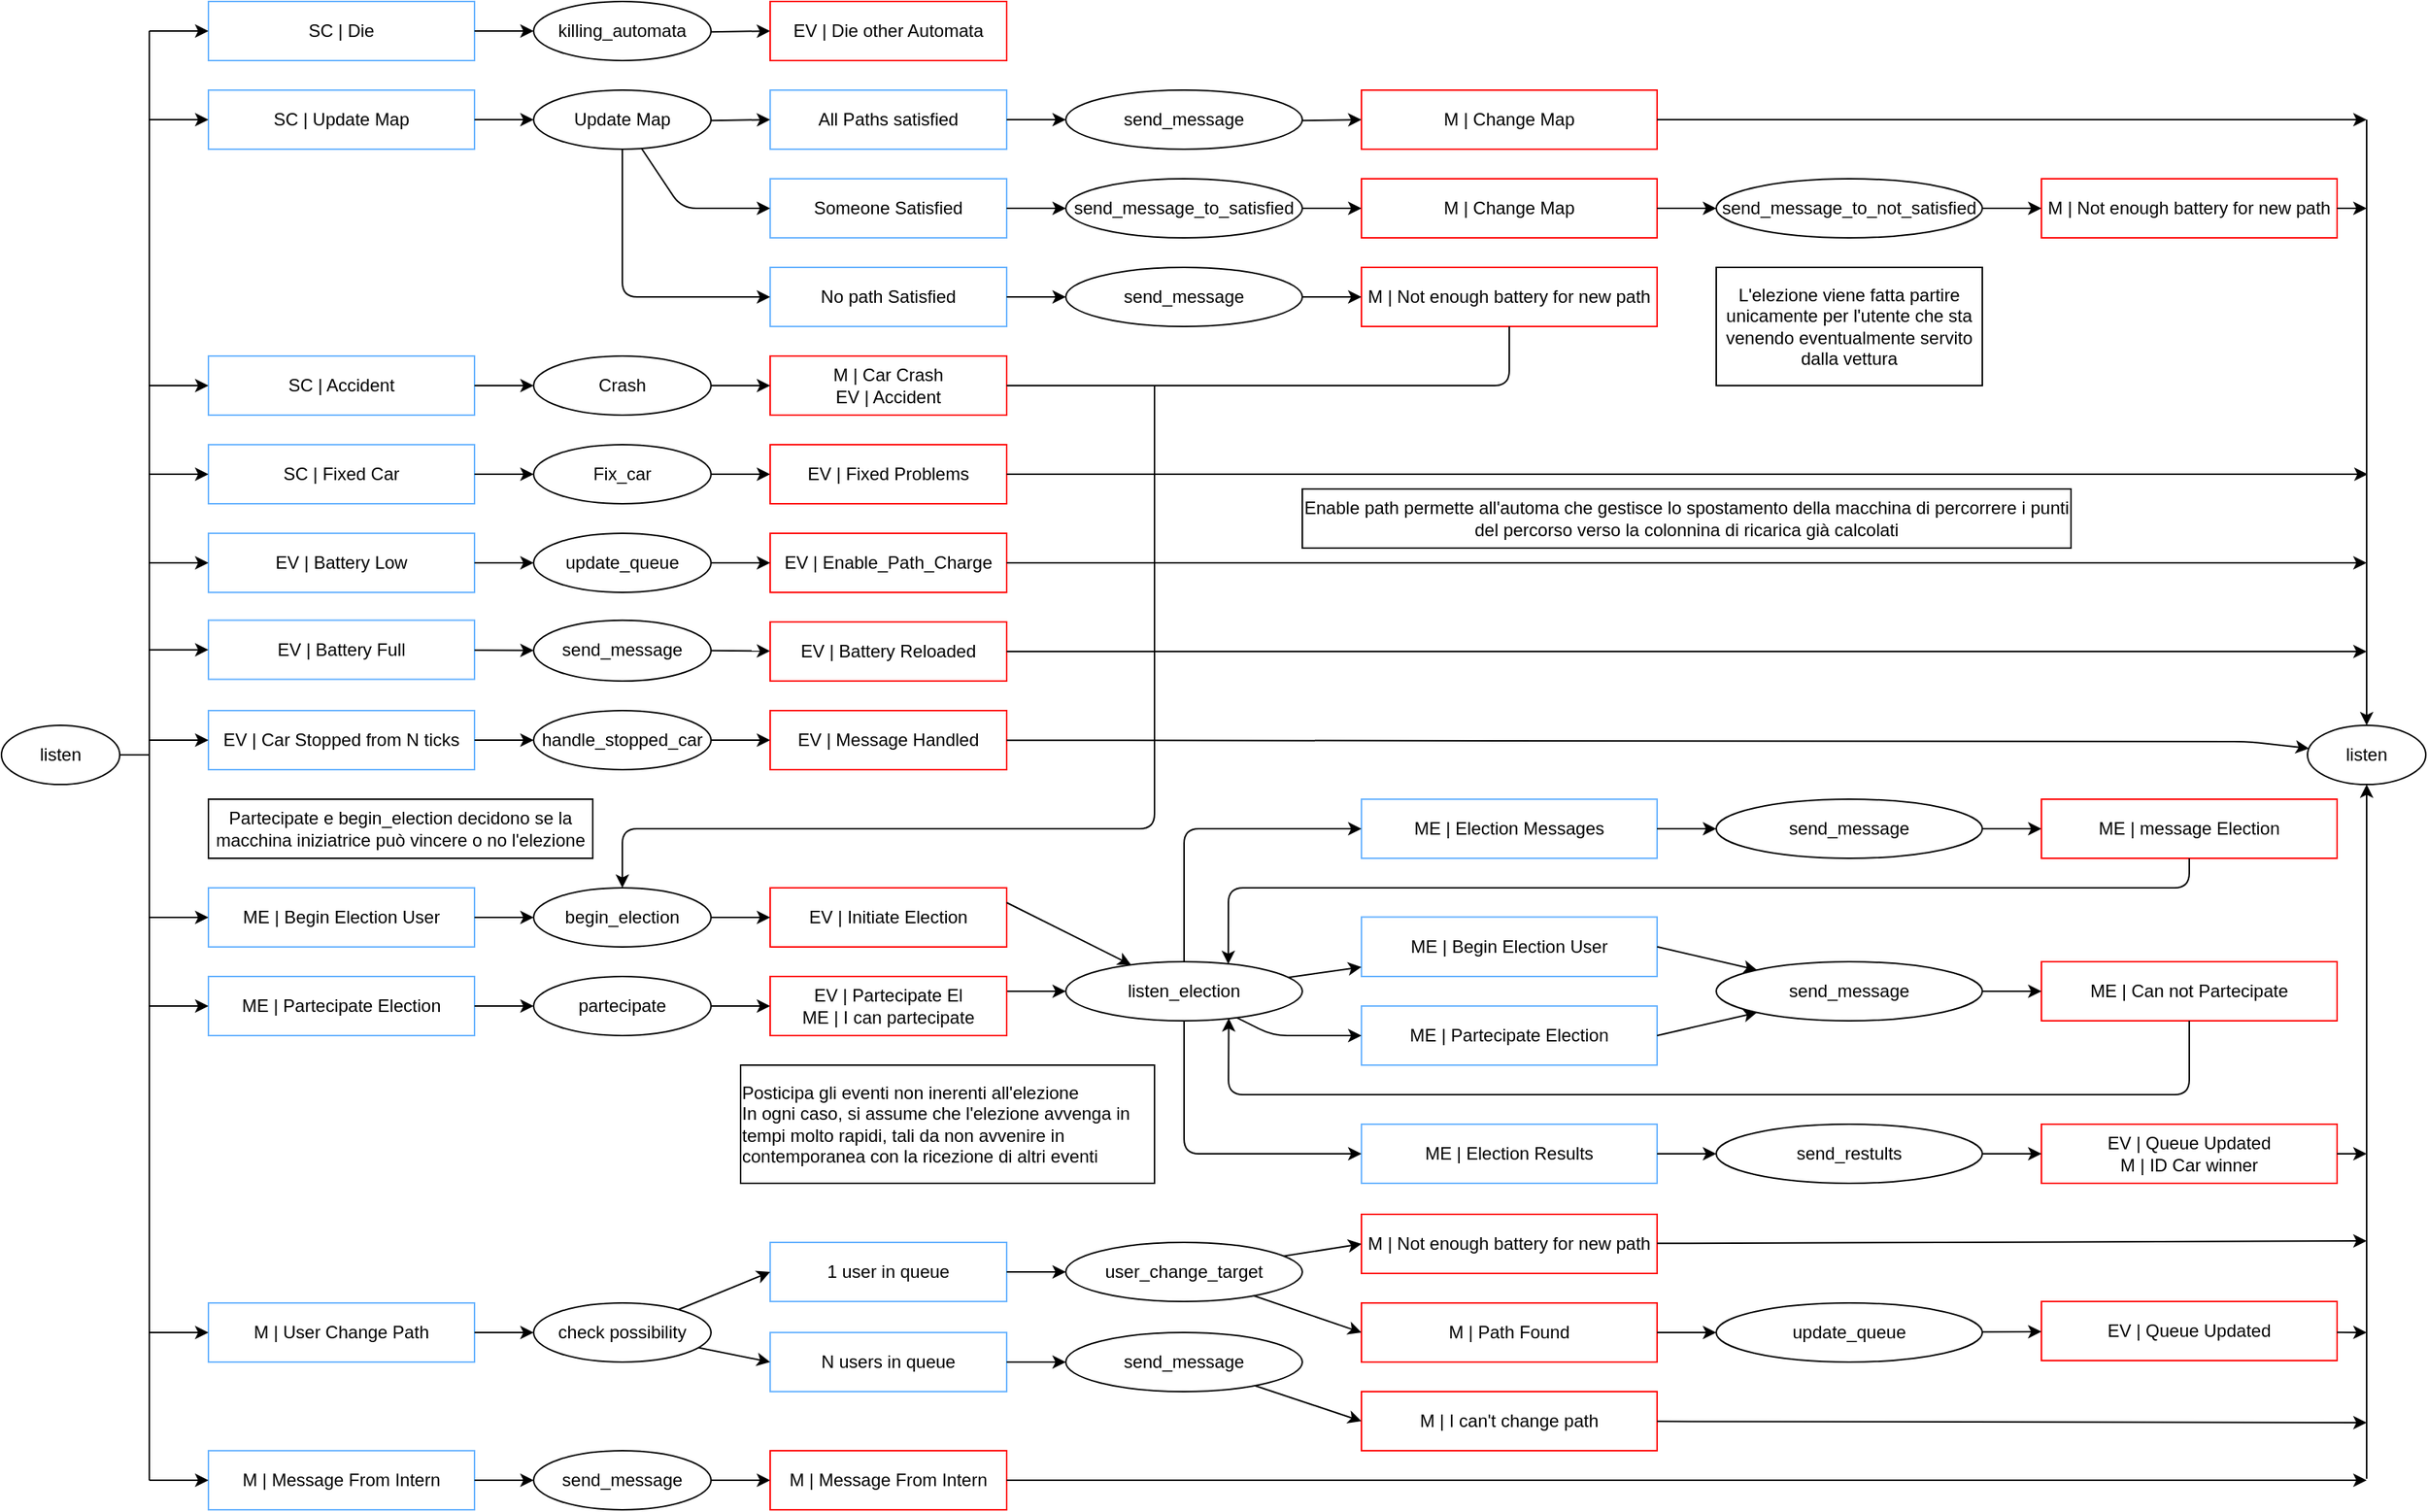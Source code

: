 <mxfile version="12.9.3" type="device"><diagram id="f3ACA4opcLumSq6TaHTf" name="Page-1"><mxGraphModel dx="2370" dy="201" grid="1" gridSize="10" guides="1" tooltips="1" connect="1" arrows="1" fold="1" page="1" pageScale="1" pageWidth="827" pageHeight="1169" math="0" shadow="0"><root><mxCell id="0"/><mxCell id="1" parent="0"/><mxCell id="0bOw-w-7Zxiew7YeYlX0-1" value="SC | Die" style="rounded=0;whiteSpace=wrap;html=1;strokeColor=#66B2FF;fillColor=none;" parent="1" vertex="1"><mxGeometry x="140" y="1200" width="180" height="40" as="geometry"/></mxCell><mxCell id="0bOw-w-7Zxiew7YeYlX0-2" value="M | User Change Path" style="rounded=0;whiteSpace=wrap;html=1;strokeColor=#66B2FF;fillColor=none;" parent="1" vertex="1"><mxGeometry x="140" y="2081" width="180" height="40" as="geometry"/></mxCell><mxCell id="0bOw-w-7Zxiew7YeYlX0-3" value="SC | Accident" style="rounded=0;whiteSpace=wrap;html=1;strokeColor=#66B2FF;fillColor=none;" parent="1" vertex="1"><mxGeometry x="140" y="1440" width="180" height="40" as="geometry"/></mxCell><mxCell id="0bOw-w-7Zxiew7YeYlX0-4" value="EV | Battery Low" style="rounded=0;whiteSpace=wrap;html=1;strokeColor=#66B2FF;fillColor=none;" parent="1" vertex="1"><mxGeometry x="140" y="1560" width="180" height="40" as="geometry"/></mxCell><mxCell id="0bOw-w-7Zxiew7YeYlX0-5" value="EV | Battery Full" style="rounded=0;whiteSpace=wrap;html=1;strokeColor=#66B2FF;fillColor=none;" parent="1" vertex="1"><mxGeometry x="140" y="1618.82" width="180" height="40" as="geometry"/></mxCell><mxCell id="0bOw-w-7Zxiew7YeYlX0-6" value="SC | Update Map" style="rounded=0;whiteSpace=wrap;html=1;strokeColor=#66B2FF;fillColor=none;" parent="1" vertex="1"><mxGeometry x="140" y="1260" width="180" height="40" as="geometry"/></mxCell><mxCell id="0bOw-w-7Zxiew7YeYlX0-7" value="ME | Begin Election User" style="rounded=0;whiteSpace=wrap;html=1;strokeColor=#66B2FF;fillColor=none;" parent="1" vertex="1"><mxGeometry x="140" y="1800" width="180" height="40" as="geometry"/></mxCell><mxCell id="0bOw-w-7Zxiew7YeYlX0-8" value="ME | Partecipate Election" style="rounded=0;whiteSpace=wrap;html=1;strokeColor=#66B2FF;fillColor=none;" parent="1" vertex="1"><mxGeometry x="140" y="1860" width="180" height="40" as="geometry"/></mxCell><mxCell id="0bOw-w-7Zxiew7YeYlX0-9" value="EV | Car Stopped from N ticks" style="rounded=0;whiteSpace=wrap;html=1;strokeColor=#66B2FF;fillColor=none;align=center;" parent="1" vertex="1"><mxGeometry x="140" y="1680" width="180" height="40" as="geometry"/></mxCell><mxCell id="0bOw-w-7Zxiew7YeYlX0-10" value="SC | Fixed Car" style="rounded=0;whiteSpace=wrap;html=1;strokeColor=#66B2FF;fillColor=none;" parent="1" vertex="1"><mxGeometry x="140" y="1500" width="180" height="40" as="geometry"/></mxCell><mxCell id="0bOw-w-7Zxiew7YeYlX0-11" value="M | Message From Intern" style="rounded=0;whiteSpace=wrap;html=1;strokeColor=#66B2FF;fillColor=none;" parent="1" vertex="1"><mxGeometry x="140" y="2181" width="180" height="40" as="geometry"/></mxCell><mxCell id="0bOw-w-7Zxiew7YeYlX0-12" value="killing_automata" style="ellipse;whiteSpace=wrap;html=1;" parent="1" vertex="1"><mxGeometry x="360" y="1200" width="120" height="40" as="geometry"/></mxCell><mxCell id="0bOw-w-7Zxiew7YeYlX0-13" value="" style="endArrow=classic;html=1;" parent="1" source="0bOw-w-7Zxiew7YeYlX0-12" target="0bOw-w-7Zxiew7YeYlX0-14" edge="1"><mxGeometry width="50" height="50" relative="1" as="geometry"><mxPoint x="520" y="1075" as="sourcePoint"/><mxPoint x="557" y="1045" as="targetPoint"/></mxGeometry></mxCell><mxCell id="0bOw-w-7Zxiew7YeYlX0-14" value="EV | Die other Automata" style="rounded=0;whiteSpace=wrap;html=1;strokeColor=#FF0000;fillColor=none;" parent="1" vertex="1"><mxGeometry x="520" y="1200" width="160" height="40" as="geometry"/></mxCell><mxCell id="0bOw-w-7Zxiew7YeYlX0-15" value="listen" style="ellipse;whiteSpace=wrap;html=1;" parent="1" vertex="1"><mxGeometry y="1690" width="80" height="40" as="geometry"/></mxCell><mxCell id="0bOw-w-7Zxiew7YeYlX0-16" value="" style="endArrow=none;html=1;" parent="1" edge="1"><mxGeometry width="50" height="50" relative="1" as="geometry"><mxPoint x="100" y="2201" as="sourcePoint"/><mxPoint x="100" y="1220" as="targetPoint"/></mxGeometry></mxCell><mxCell id="0bOw-w-7Zxiew7YeYlX0-17" value="" style="endArrow=none;html=1;" parent="1" source="0bOw-w-7Zxiew7YeYlX0-15" edge="1"><mxGeometry width="50" height="50" relative="1" as="geometry"><mxPoint x="90" y="1616" as="sourcePoint"/><mxPoint x="100" y="1710" as="targetPoint"/></mxGeometry></mxCell><mxCell id="0bOw-w-7Zxiew7YeYlX0-18" value="" style="endArrow=classic;html=1;entryX=0;entryY=0.5;entryDx=0;entryDy=0;" parent="1" target="0bOw-w-7Zxiew7YeYlX0-1" edge="1"><mxGeometry width="50" height="50" relative="1" as="geometry"><mxPoint x="100" y="1220" as="sourcePoint"/><mxPoint x="120" y="1170" as="targetPoint"/></mxGeometry></mxCell><mxCell id="0bOw-w-7Zxiew7YeYlX0-19" value="" style="endArrow=classic;html=1;entryX=0;entryY=0.5;entryDx=0;entryDy=0;" parent="1" target="0bOw-w-7Zxiew7YeYlX0-6" edge="1"><mxGeometry width="50" height="50" relative="1" as="geometry"><mxPoint x="100" y="1280" as="sourcePoint"/><mxPoint x="30" y="1290" as="targetPoint"/></mxGeometry></mxCell><mxCell id="0bOw-w-7Zxiew7YeYlX0-20" value="" style="endArrow=classic;html=1;entryX=0;entryY=0.5;entryDx=0;entryDy=0;" parent="1" target="0bOw-w-7Zxiew7YeYlX0-3" edge="1"><mxGeometry width="50" height="50" relative="1" as="geometry"><mxPoint x="100" y="1460" as="sourcePoint"/><mxPoint x="80" y="1490" as="targetPoint"/></mxGeometry></mxCell><mxCell id="0bOw-w-7Zxiew7YeYlX0-21" value="" style="endArrow=classic;html=1;entryX=0;entryY=0.5;entryDx=0;entryDy=0;" parent="1" target="0bOw-w-7Zxiew7YeYlX0-10" edge="1"><mxGeometry width="50" height="50" relative="1" as="geometry"><mxPoint x="100" y="1520" as="sourcePoint"/><mxPoint x="90" y="1510" as="targetPoint"/></mxGeometry></mxCell><mxCell id="0bOw-w-7Zxiew7YeYlX0-22" value="" style="endArrow=classic;html=1;entryX=0;entryY=0.5;entryDx=0;entryDy=0;" parent="1" target="0bOw-w-7Zxiew7YeYlX0-4" edge="1"><mxGeometry width="50" height="50" relative="1" as="geometry"><mxPoint x="100" y="1580" as="sourcePoint"/><mxPoint x="90" y="1550" as="targetPoint"/></mxGeometry></mxCell><mxCell id="0bOw-w-7Zxiew7YeYlX0-23" value="" style="endArrow=classic;html=1;entryX=0;entryY=0.5;entryDx=0;entryDy=0;" parent="1" target="0bOw-w-7Zxiew7YeYlX0-5" edge="1"><mxGeometry width="50" height="50" relative="1" as="geometry"><mxPoint x="100" y="1638.82" as="sourcePoint"/><mxPoint x="80" y="1698.82" as="targetPoint"/></mxGeometry></mxCell><mxCell id="0bOw-w-7Zxiew7YeYlX0-24" value="" style="endArrow=classic;html=1;entryX=0;entryY=0.5;entryDx=0;entryDy=0;" parent="1" target="0bOw-w-7Zxiew7YeYlX0-9" edge="1"><mxGeometry width="50" height="50" relative="1" as="geometry"><mxPoint x="100" y="1700" as="sourcePoint"/><mxPoint x="140" y="1688.82" as="targetPoint"/></mxGeometry></mxCell><mxCell id="0bOw-w-7Zxiew7YeYlX0-28" value="" style="endArrow=classic;html=1;entryX=0;entryY=0.5;entryDx=0;entryDy=0;" parent="1" target="0bOw-w-7Zxiew7YeYlX0-11" edge="1"><mxGeometry width="50" height="50" relative="1" as="geometry"><mxPoint x="100" y="2201" as="sourcePoint"/><mxPoint x="80" y="2201" as="targetPoint"/></mxGeometry></mxCell><mxCell id="0bOw-w-7Zxiew7YeYlX0-29" value="" style="endArrow=classic;html=1;entryX=0;entryY=0.5;entryDx=0;entryDy=0;" parent="1" source="0bOw-w-7Zxiew7YeYlX0-1" target="0bOw-w-7Zxiew7YeYlX0-12" edge="1"><mxGeometry width="50" height="50" relative="1" as="geometry"><mxPoint x="370" y="1180" as="sourcePoint"/><mxPoint x="420" y="1130" as="targetPoint"/></mxGeometry></mxCell><mxCell id="0bOw-w-7Zxiew7YeYlX0-31" value="" style="endArrow=classic;html=1;" parent="1" source="0bOw-w-7Zxiew7YeYlX0-6" target="0bOw-w-7Zxiew7YeYlX0-32" edge="1"><mxGeometry width="50" height="50" relative="1" as="geometry"><mxPoint x="987.529" y="1430" as="sourcePoint"/><mxPoint x="1399.5" y="1334.38" as="targetPoint"/></mxGeometry></mxCell><mxCell id="0bOw-w-7Zxiew7YeYlX0-32" value="Update Map" style="ellipse;whiteSpace=wrap;html=1;" parent="1" vertex="1"><mxGeometry x="360" y="1260" width="120" height="40" as="geometry"/></mxCell><mxCell id="0bOw-w-7Zxiew7YeYlX0-35" value="M | Change Map" style="rounded=0;whiteSpace=wrap;html=1;fillColor=none;strokeColor=#FF0000;" parent="1" vertex="1"><mxGeometry x="920" y="1260" width="200" height="40" as="geometry"/></mxCell><mxCell id="0bOw-w-7Zxiew7YeYlX0-36" value="M | Not enough battery for new path" style="rounded=0;whiteSpace=wrap;html=1;fillColor=none;strokeColor=#FF0000;" parent="1" vertex="1"><mxGeometry x="920" y="1380" width="200" height="40" as="geometry"/></mxCell><mxCell id="0bOw-w-7Zxiew7YeYlX0-37" value="All Paths satisfied" style="rounded=0;whiteSpace=wrap;html=1;strokeColor=#66B2FF;fillColor=none;" parent="1" vertex="1"><mxGeometry x="520" y="1260" width="160" height="40" as="geometry"/></mxCell><mxCell id="0bOw-w-7Zxiew7YeYlX0-38" value="send_message" style="ellipse;whiteSpace=wrap;html=1;" parent="1" vertex="1"><mxGeometry x="720" y="1260" width="160" height="40" as="geometry"/></mxCell><mxCell id="0bOw-w-7Zxiew7YeYlX0-40" value="" style="endArrow=classic;html=1;" parent="1" source="0bOw-w-7Zxiew7YeYlX0-32" target="0bOw-w-7Zxiew7YeYlX0-37" edge="1"><mxGeometry width="50" height="50" relative="1" as="geometry"><mxPoint x="990" y="1630" as="sourcePoint"/><mxPoint x="1040" y="1580" as="targetPoint"/></mxGeometry></mxCell><mxCell id="0bOw-w-7Zxiew7YeYlX0-41" value="" style="endArrow=classic;html=1;" parent="1" source="0bOw-w-7Zxiew7YeYlX0-37" target="0bOw-w-7Zxiew7YeYlX0-38" edge="1"><mxGeometry width="50" height="50" relative="1" as="geometry"><mxPoint x="890" y="1680" as="sourcePoint"/><mxPoint x="720" y="1280" as="targetPoint"/></mxGeometry></mxCell><mxCell id="0bOw-w-7Zxiew7YeYlX0-42" value="" style="endArrow=classic;html=1;" parent="1" source="0bOw-w-7Zxiew7YeYlX0-38" target="0bOw-w-7Zxiew7YeYlX0-35" edge="1"><mxGeometry width="50" height="50" relative="1" as="geometry"><mxPoint x="880" y="1710" as="sourcePoint"/><mxPoint x="930" y="1660" as="targetPoint"/></mxGeometry></mxCell><mxCell id="0bOw-w-7Zxiew7YeYlX0-43" value="" style="endArrow=classic;html=1;" parent="1" source="0bOw-w-7Zxiew7YeYlX0-35" edge="1"><mxGeometry width="50" height="50" relative="1" as="geometry"><mxPoint x="790" y="1850" as="sourcePoint"/><mxPoint x="1600" y="1280" as="targetPoint"/></mxGeometry></mxCell><mxCell id="0bOw-w-7Zxiew7YeYlX0-44" value="Someone Satisfied" style="rounded=0;whiteSpace=wrap;html=1;strokeColor=#66B2FF;fillColor=none;" parent="1" vertex="1"><mxGeometry x="520" y="1320" width="160" height="40" as="geometry"/></mxCell><mxCell id="0bOw-w-7Zxiew7YeYlX0-45" value="No path Satisfied" style="rounded=0;whiteSpace=wrap;html=1;strokeColor=#66B2FF;fillColor=none;" parent="1" vertex="1"><mxGeometry x="520" y="1380" width="160" height="40" as="geometry"/></mxCell><mxCell id="0bOw-w-7Zxiew7YeYlX0-46" value="" style="endArrow=classic;html=1;" parent="1" source="0bOw-w-7Zxiew7YeYlX0-32" target="0bOw-w-7Zxiew7YeYlX0-45" edge="1"><mxGeometry width="50" height="50" relative="1" as="geometry"><mxPoint x="1120" y="1670" as="sourcePoint"/><mxPoint x="1170" y="1620" as="targetPoint"/><Array as="points"><mxPoint x="420" y="1400"/></Array></mxGeometry></mxCell><mxCell id="0bOw-w-7Zxiew7YeYlX0-47" value="send_message" style="ellipse;whiteSpace=wrap;html=1;" parent="1" vertex="1"><mxGeometry x="720" y="1380" width="160" height="40" as="geometry"/></mxCell><mxCell id="0bOw-w-7Zxiew7YeYlX0-48" value="" style="endArrow=classic;html=1;" parent="1" source="0bOw-w-7Zxiew7YeYlX0-45" target="0bOw-w-7Zxiew7YeYlX0-47" edge="1"><mxGeometry width="50" height="50" relative="1" as="geometry"><mxPoint x="1030" y="1740" as="sourcePoint"/><mxPoint x="720" y="1400" as="targetPoint"/></mxGeometry></mxCell><mxCell id="0bOw-w-7Zxiew7YeYlX0-49" value="" style="endArrow=classic;html=1;" parent="1" source="0bOw-w-7Zxiew7YeYlX0-47" target="0bOw-w-7Zxiew7YeYlX0-36" edge="1"><mxGeometry width="50" height="50" relative="1" as="geometry"><mxPoint x="980" y="1760" as="sourcePoint"/><mxPoint x="1030" y="1710" as="targetPoint"/></mxGeometry></mxCell><mxCell id="0bOw-w-7Zxiew7YeYlX0-53" value="" style="endArrow=classic;html=1;" parent="1" source="0bOw-w-7Zxiew7YeYlX0-32" target="0bOw-w-7Zxiew7YeYlX0-44" edge="1"><mxGeometry width="50" height="50" relative="1" as="geometry"><mxPoint x="920" y="1700" as="sourcePoint"/><mxPoint x="970" y="1650" as="targetPoint"/><Array as="points"><mxPoint x="460" y="1340"/></Array></mxGeometry></mxCell><mxCell id="0bOw-w-7Zxiew7YeYlX0-54" value="" style="endArrow=classic;html=1;" parent="1" source="0bOw-w-7Zxiew7YeYlX0-44" target="0bOw-w-7Zxiew7YeYlX0-55" edge="1"><mxGeometry width="50" height="50" relative="1" as="geometry"><mxPoint x="890" y="1780" as="sourcePoint"/><mxPoint x="720" y="1340" as="targetPoint"/></mxGeometry></mxCell><mxCell id="0bOw-w-7Zxiew7YeYlX0-55" value="send_message_to_satisfied" style="ellipse;whiteSpace=wrap;html=1;" parent="1" vertex="1"><mxGeometry x="720" y="1320" width="160" height="40" as="geometry"/></mxCell><mxCell id="0bOw-w-7Zxiew7YeYlX0-56" value="M | Change Map" style="rounded=0;whiteSpace=wrap;html=1;fillColor=none;strokeColor=#FF0000;" parent="1" vertex="1"><mxGeometry x="920" y="1320" width="200" height="40" as="geometry"/></mxCell><mxCell id="0bOw-w-7Zxiew7YeYlX0-57" value="" style="endArrow=classic;html=1;" parent="1" source="0bOw-w-7Zxiew7YeYlX0-55" target="0bOw-w-7Zxiew7YeYlX0-56" edge="1"><mxGeometry width="50" height="50" relative="1" as="geometry"><mxPoint x="930" y="1800" as="sourcePoint"/><mxPoint x="812.143" y="1760" as="targetPoint"/></mxGeometry></mxCell><mxCell id="0bOw-w-7Zxiew7YeYlX0-58" value="M | Not enough battery for new path" style="rounded=0;whiteSpace=wrap;html=1;fillColor=none;strokeColor=#FF0000;" parent="1" vertex="1"><mxGeometry x="1380" y="1320" width="200" height="40" as="geometry"/></mxCell><mxCell id="0bOw-w-7Zxiew7YeYlX0-59" value="" style="endArrow=classic;html=1;" parent="1" source="0bOw-w-7Zxiew7YeYlX0-58" edge="1"><mxGeometry width="50" height="50" relative="1" as="geometry"><mxPoint x="970" y="1930" as="sourcePoint"/><mxPoint x="1600" y="1340" as="targetPoint"/></mxGeometry></mxCell><mxCell id="0bOw-w-7Zxiew7YeYlX0-60" value="send_message_to_not_satisfied" style="ellipse;whiteSpace=wrap;html=1;" parent="1" vertex="1"><mxGeometry x="1160" y="1320" width="180" height="40" as="geometry"/></mxCell><mxCell id="0bOw-w-7Zxiew7YeYlX0-61" value="" style="endArrow=classic;html=1;" parent="1" source="0bOw-w-7Zxiew7YeYlX0-56" target="0bOw-w-7Zxiew7YeYlX0-60" edge="1"><mxGeometry width="50" height="50" relative="1" as="geometry"><mxPoint x="920" y="1840" as="sourcePoint"/><mxPoint x="970" y="1790" as="targetPoint"/></mxGeometry></mxCell><mxCell id="0bOw-w-7Zxiew7YeYlX0-62" value="" style="endArrow=classic;html=1;" parent="1" source="0bOw-w-7Zxiew7YeYlX0-60" target="0bOw-w-7Zxiew7YeYlX0-58" edge="1"><mxGeometry width="50" height="50" relative="1" as="geometry"><mxPoint x="820" y="1890" as="sourcePoint"/><mxPoint x="870" y="1840" as="targetPoint"/></mxGeometry></mxCell><mxCell id="0bOw-w-7Zxiew7YeYlX0-65" value="listen" style="ellipse;whiteSpace=wrap;html=1;" parent="1" vertex="1"><mxGeometry x="1560" y="1690" width="80" height="40" as="geometry"/></mxCell><mxCell id="0bOw-w-7Zxiew7YeYlX0-67" value="" style="endArrow=classic;html=1;" parent="1" target="0bOw-w-7Zxiew7YeYlX0-65" edge="1"><mxGeometry width="50" height="50" relative="1" as="geometry"><mxPoint x="1600" y="1280" as="sourcePoint"/><mxPoint x="1660" y="1366" as="targetPoint"/></mxGeometry></mxCell><mxCell id="0bOw-w-7Zxiew7YeYlX0-68" value="&lt;span style=&quot;text-align: left ; white-space: normal&quot;&gt;L'elezione viene fatta partire unicamente per l'utente che sta venendo eventualmente servito dalla vettura&lt;/span&gt;" style="rounded=0;whiteSpace=wrap;html=1;" parent="1" vertex="1"><mxGeometry x="1160" y="1380" width="180" height="80" as="geometry"/></mxCell><mxCell id="0bOw-w-7Zxiew7YeYlX0-72" value="Crash" style="ellipse;whiteSpace=wrap;html=1;" parent="1" vertex="1"><mxGeometry x="360" y="1440" width="120" height="40" as="geometry"/></mxCell><mxCell id="0bOw-w-7Zxiew7YeYlX0-73" value="M | Car Crash&lt;br&gt;EV | Accident" style="rounded=0;whiteSpace=wrap;html=1;strokeColor=#FF0000;fillColor=none;" parent="1" vertex="1"><mxGeometry x="520" y="1440" width="160" height="40" as="geometry"/></mxCell><mxCell id="0bOw-w-7Zxiew7YeYlX0-74" value="" style="endArrow=classic;html=1;" parent="1" source="0bOw-w-7Zxiew7YeYlX0-72" target="0bOw-w-7Zxiew7YeYlX0-73" edge="1"><mxGeometry width="50" height="50" relative="1" as="geometry"><mxPoint x="839" y="1620" as="sourcePoint"/><mxPoint x="889" y="1570" as="targetPoint"/></mxGeometry></mxCell><mxCell id="0bOw-w-7Zxiew7YeYlX0-75" value="" style="endArrow=classic;html=1;entryX=0;entryY=0.5;entryDx=0;entryDy=0;" parent="1" source="0bOw-w-7Zxiew7YeYlX0-3" target="0bOw-w-7Zxiew7YeYlX0-72" edge="1"><mxGeometry width="50" height="50" relative="1" as="geometry"><mxPoint x="420" y="1550" as="sourcePoint"/><mxPoint x="470" y="1500" as="targetPoint"/></mxGeometry></mxCell><mxCell id="0bOw-w-7Zxiew7YeYlX0-77" value="Fix_car" style="ellipse;whiteSpace=wrap;html=1;" parent="1" vertex="1"><mxGeometry x="360" y="1500" width="120" height="40" as="geometry"/></mxCell><mxCell id="0bOw-w-7Zxiew7YeYlX0-78" value="" style="endArrow=classic;html=1;" parent="1" source="0bOw-w-7Zxiew7YeYlX0-77" target="0bOw-w-7Zxiew7YeYlX0-79" edge="1"><mxGeometry width="50" height="50" relative="1" as="geometry"><mxPoint x="1060" y="1621.25" as="sourcePoint"/><mxPoint x="1050" y="1571.25" as="targetPoint"/></mxGeometry></mxCell><mxCell id="0bOw-w-7Zxiew7YeYlX0-79" value="EV | Fixed Problems" style="rounded=0;whiteSpace=wrap;html=1;strokeColor=#FF0000;fillColor=none;" parent="1" vertex="1"><mxGeometry x="520" y="1500" width="160" height="40" as="geometry"/></mxCell><mxCell id="0bOw-w-7Zxiew7YeYlX0-80" value="" style="endArrow=classic;html=1;" parent="1" source="0bOw-w-7Zxiew7YeYlX0-10" target="0bOw-w-7Zxiew7YeYlX0-77" edge="1"><mxGeometry width="50" height="50" relative="1" as="geometry"><mxPoint x="420" y="1660" as="sourcePoint"/><mxPoint x="470" y="1610" as="targetPoint"/></mxGeometry></mxCell><mxCell id="0bOw-w-7Zxiew7YeYlX0-81" value="" style="endArrow=classic;html=1;" parent="1" source="0bOw-w-7Zxiew7YeYlX0-79" edge="1"><mxGeometry width="50" height="50" relative="1" as="geometry"><mxPoint x="910" y="1570" as="sourcePoint"/><mxPoint x="1600.69" y="1520" as="targetPoint"/></mxGeometry></mxCell><mxCell id="0bOw-w-7Zxiew7YeYlX0-82" value="send_message" style="ellipse;whiteSpace=wrap;html=1;" parent="1" vertex="1"><mxGeometry x="360" y="1618.82" width="120" height="41.18" as="geometry"/></mxCell><mxCell id="0bOw-w-7Zxiew7YeYlX0-83" value="" style="endArrow=classic;html=1;" parent="1" source="0bOw-w-7Zxiew7YeYlX0-82" target="0bOw-w-7Zxiew7YeYlX0-84" edge="1"><mxGeometry width="50" height="50" relative="1" as="geometry"><mxPoint x="700" y="1740" as="sourcePoint"/><mxPoint x="720" y="1705" as="targetPoint"/></mxGeometry></mxCell><mxCell id="0bOw-w-7Zxiew7YeYlX0-84" value="EV | Battery Reloaded" style="rounded=0;whiteSpace=wrap;html=1;strokeColor=#FF0000;fillColor=none;" parent="1" vertex="1"><mxGeometry x="520" y="1620" width="160" height="40" as="geometry"/></mxCell><mxCell id="0bOw-w-7Zxiew7YeYlX0-85" value="handle_stopped_car" style="ellipse;whiteSpace=wrap;html=1;" parent="1" vertex="1"><mxGeometry x="360" y="1680" width="120" height="40" as="geometry"/></mxCell><mxCell id="0bOw-w-7Zxiew7YeYlX0-86" value="" style="endArrow=classic;html=1;" parent="1" source="0bOw-w-7Zxiew7YeYlX0-85" target="0bOw-w-7Zxiew7YeYlX0-87" edge="1"><mxGeometry width="50" height="50" relative="1" as="geometry"><mxPoint x="730" y="1820" as="sourcePoint"/><mxPoint x="710" y="1770" as="targetPoint"/></mxGeometry></mxCell><mxCell id="0bOw-w-7Zxiew7YeYlX0-87" value="EV | Message Handled" style="rounded=0;whiteSpace=wrap;html=1;strokeColor=#FF0000;fillColor=none;" parent="1" vertex="1"><mxGeometry x="520" y="1680" width="160" height="40" as="geometry"/></mxCell><mxCell id="0bOw-w-7Zxiew7YeYlX0-88" value="update_queue" style="ellipse;whiteSpace=wrap;html=1;" parent="1" vertex="1"><mxGeometry x="360" y="1560" width="120" height="40" as="geometry"/></mxCell><mxCell id="0bOw-w-7Zxiew7YeYlX0-89" value="EV | Enable_Path_Charge" style="rounded=0;whiteSpace=wrap;html=1;strokeColor=#FF0000;fillColor=none;" parent="1" vertex="1"><mxGeometry x="520" y="1560" width="160" height="40" as="geometry"/></mxCell><mxCell id="0bOw-w-7Zxiew7YeYlX0-90" value="" style="endArrow=classic;html=1;" parent="1" source="0bOw-w-7Zxiew7YeYlX0-88" target="0bOw-w-7Zxiew7YeYlX0-89" edge="1"><mxGeometry width="50" height="50" relative="1" as="geometry"><mxPoint x="850" y="2120" as="sourcePoint"/><mxPoint x="900" y="2070" as="targetPoint"/></mxGeometry></mxCell><mxCell id="0bOw-w-7Zxiew7YeYlX0-91" value="&lt;span style=&quot;text-align: left ; white-space: normal&quot;&gt;Enable path permette all'automa che gestisce lo spostamento della macchina di percorrere i punti del percorso verso la colonnina di ricarica già calcolati&lt;/span&gt;" style="rounded=0;whiteSpace=wrap;html=1;" parent="1" vertex="1"><mxGeometry x="880" y="1530" width="520" height="40" as="geometry"/></mxCell><mxCell id="0bOw-w-7Zxiew7YeYlX0-93" value="" style="endArrow=classic;html=1;" parent="1" source="0bOw-w-7Zxiew7YeYlX0-89" edge="1"><mxGeometry width="50" height="50" relative="1" as="geometry"><mxPoint x="760" y="1640" as="sourcePoint"/><mxPoint x="1600" y="1580" as="targetPoint"/></mxGeometry></mxCell><mxCell id="0bOw-w-7Zxiew7YeYlX0-94" value="" style="endArrow=classic;html=1;" parent="1" source="0bOw-w-7Zxiew7YeYlX0-84" edge="1"><mxGeometry width="50" height="50" relative="1" as="geometry"><mxPoint x="1080" y="1660" as="sourcePoint"/><mxPoint x="1600" y="1640" as="targetPoint"/></mxGeometry></mxCell><mxCell id="0bOw-w-7Zxiew7YeYlX0-95" value="" style="endArrow=classic;html=1;" parent="1" source="0bOw-w-7Zxiew7YeYlX0-87" edge="1" target="0bOw-w-7Zxiew7YeYlX0-65"><mxGeometry width="50" height="50" relative="1" as="geometry"><mxPoint x="1030" y="1750" as="sourcePoint"/><mxPoint x="1490" y="1700" as="targetPoint"/><Array as="points"><mxPoint x="1520" y="1701"/></Array></mxGeometry></mxCell><mxCell id="0bOw-w-7Zxiew7YeYlX0-96" value="" style="endArrow=classic;html=1;" parent="1" source="0bOw-w-7Zxiew7YeYlX0-9" target="0bOw-w-7Zxiew7YeYlX0-85" edge="1"><mxGeometry width="50" height="50" relative="1" as="geometry"><mxPoint x="370" y="1800" as="sourcePoint"/><mxPoint x="420" y="1750" as="targetPoint"/></mxGeometry></mxCell><mxCell id="0bOw-w-7Zxiew7YeYlX0-97" value="" style="endArrow=classic;html=1;" parent="1" source="0bOw-w-7Zxiew7YeYlX0-5" target="0bOw-w-7Zxiew7YeYlX0-82" edge="1"><mxGeometry width="50" height="50" relative="1" as="geometry"><mxPoint x="350" y="1800" as="sourcePoint"/><mxPoint x="400" y="1750" as="targetPoint"/></mxGeometry></mxCell><mxCell id="0bOw-w-7Zxiew7YeYlX0-98" value="" style="endArrow=classic;html=1;" parent="1" source="0bOw-w-7Zxiew7YeYlX0-4" target="0bOw-w-7Zxiew7YeYlX0-88" edge="1"><mxGeometry width="50" height="50" relative="1" as="geometry"><mxPoint x="470" y="1820" as="sourcePoint"/><mxPoint x="520" y="1770" as="targetPoint"/></mxGeometry></mxCell><mxCell id="0bOw-w-7Zxiew7YeYlX0-100" value="send_message" style="ellipse;whiteSpace=wrap;html=1;" parent="1" vertex="1"><mxGeometry x="360" y="2181" width="120" height="40" as="geometry"/></mxCell><mxCell id="0bOw-w-7Zxiew7YeYlX0-102" value="" style="endArrow=classic;html=1;" parent="1" source="0bOw-w-7Zxiew7YeYlX0-100" target="0bOw-w-7Zxiew7YeYlX0-103" edge="1"><mxGeometry width="50" height="50" relative="1" as="geometry"><mxPoint x="541" y="2290" as="sourcePoint"/><mxPoint x="591" y="2240" as="targetPoint"/></mxGeometry></mxCell><mxCell id="0bOw-w-7Zxiew7YeYlX0-103" value="M | Message From Intern" style="rounded=0;whiteSpace=wrap;html=1;fillColor=none;strokeColor=#FF0000;" parent="1" vertex="1"><mxGeometry x="520" y="2181" width="160" height="40" as="geometry"/></mxCell><mxCell id="0bOw-w-7Zxiew7YeYlX0-104" value="" style="endArrow=classic;html=1;" parent="1" source="0bOw-w-7Zxiew7YeYlX0-11" target="0bOw-w-7Zxiew7YeYlX0-100" edge="1"><mxGeometry width="50" height="50" relative="1" as="geometry"><mxPoint x="390" y="2181" as="sourcePoint"/><mxPoint x="440" y="2131" as="targetPoint"/></mxGeometry></mxCell><mxCell id="0bOw-w-7Zxiew7YeYlX0-107" value="" style="endArrow=classic;html=1;" parent="1" source="0bOw-w-7Zxiew7YeYlX0-103" edge="1"><mxGeometry width="50" height="50" relative="1" as="geometry"><mxPoint x="810" y="2260" as="sourcePoint"/><mxPoint x="1600" y="2201" as="targetPoint"/></mxGeometry></mxCell><mxCell id="0bOw-w-7Zxiew7YeYlX0-108" value="" style="endArrow=classic;html=1;" parent="1" target="0bOw-w-7Zxiew7YeYlX0-65" edge="1"><mxGeometry width="50" height="50" relative="1" as="geometry"><mxPoint x="1600" y="2200" as="sourcePoint"/><mxPoint x="1620" y="2086" as="targetPoint"/></mxGeometry></mxCell><mxCell id="0bOw-w-7Zxiew7YeYlX0-111" value="ME | Election Results" style="rounded=0;whiteSpace=wrap;html=1;strokeColor=#66B2FF;fillColor=none;" parent="1" vertex="1"><mxGeometry x="920" y="1960" width="200" height="40" as="geometry"/></mxCell><mxCell id="0bOw-w-7Zxiew7YeYlX0-112" value="send_restults" style="ellipse;whiteSpace=wrap;html=1;" parent="1" vertex="1"><mxGeometry x="1160" y="1960" width="180" height="40" as="geometry"/></mxCell><mxCell id="0bOw-w-7Zxiew7YeYlX0-113" value="EV | Queue Updated&lt;br&gt;M | ID Car winner" style="rounded=0;whiteSpace=wrap;html=1;strokeColor=#FF0000;fillColor=none;" parent="1" vertex="1"><mxGeometry x="1380" y="1960" width="200" height="40" as="geometry"/></mxCell><mxCell id="0bOw-w-7Zxiew7YeYlX0-114" value="" style="endArrow=classic;html=1;entryX=0;entryY=0.5;entryDx=0;entryDy=0;" parent="1" source="0bOw-w-7Zxiew7YeYlX0-112" target="0bOw-w-7Zxiew7YeYlX0-113" edge="1"><mxGeometry width="50" height="50" relative="1" as="geometry"><mxPoint x="1036" y="1990" as="sourcePoint"/><mxPoint x="1080" y="1980.0" as="targetPoint"/></mxGeometry></mxCell><mxCell id="0bOw-w-7Zxiew7YeYlX0-116" value="" style="endArrow=classic;html=1;" parent="1" source="0bOw-w-7Zxiew7YeYlX0-111" target="0bOw-w-7Zxiew7YeYlX0-112" edge="1"><mxGeometry width="50" height="50" relative="1" as="geometry"><mxPoint x="966" y="1930" as="sourcePoint"/><mxPoint x="1016" y="1880" as="targetPoint"/></mxGeometry></mxCell><mxCell id="0bOw-w-7Zxiew7YeYlX0-117" value="EV | Initiate Election" style="rounded=0;whiteSpace=wrap;html=1;strokeColor=#FF0000;" parent="1" vertex="1"><mxGeometry x="520" y="1800" width="160" height="40" as="geometry"/></mxCell><mxCell id="0bOw-w-7Zxiew7YeYlX0-118" value="begin_election" style="ellipse;whiteSpace=wrap;html=1;" parent="1" vertex="1"><mxGeometry x="360" y="1800" width="120" height="40" as="geometry"/></mxCell><mxCell id="0bOw-w-7Zxiew7YeYlX0-119" value="" style="endArrow=classic;html=1;" parent="1" source="0bOw-w-7Zxiew7YeYlX0-118" target="0bOw-w-7Zxiew7YeYlX0-117" edge="1"><mxGeometry width="50" height="50" relative="1" as="geometry"><mxPoint x="505.972" y="2648.746" as="sourcePoint"/><mxPoint x="1046" y="2767" as="targetPoint"/></mxGeometry></mxCell><mxCell id="0bOw-w-7Zxiew7YeYlX0-121" value="partecipate" style="ellipse;whiteSpace=wrap;html=1;strokeColor=#000000;fillColor=#ffffff;" parent="1" vertex="1"><mxGeometry x="360" y="1860" width="120" height="40" as="geometry"/></mxCell><mxCell id="0bOw-w-7Zxiew7YeYlX0-124" value="" style="endArrow=classic;html=1;" parent="1" source="0bOw-w-7Zxiew7YeYlX0-121" target="0bOw-w-7Zxiew7YeYlX0-122" edge="1"><mxGeometry width="50" height="50" relative="1" as="geometry"><mxPoint x="906" y="2947" as="sourcePoint"/><mxPoint x="956" y="2897" as="targetPoint"/></mxGeometry></mxCell><mxCell id="0bOw-w-7Zxiew7YeYlX0-127" value="" style="endArrow=classic;html=1;exitX=1;exitY=0.5;exitDx=0;exitDy=0;" parent="1" target="0bOw-w-7Zxiew7YeYlX0-133" edge="1"><mxGeometry width="50" height="50" relative="1" as="geometry"><mxPoint x="680" y="1870" as="sourcePoint"/><mxPoint x="740" y="1870" as="targetPoint"/></mxGeometry></mxCell><mxCell id="0bOw-w-7Zxiew7YeYlX0-129" value="ME | Election Messages" style="rounded=0;whiteSpace=wrap;html=1;strokeColor=#66B2FF;fillColor=none;" parent="1" vertex="1"><mxGeometry x="920" y="1740" width="200" height="40" as="geometry"/></mxCell><mxCell id="0bOw-w-7Zxiew7YeYlX0-130" value="" style="endArrow=classic;html=1;" parent="1" source="0bOw-w-7Zxiew7YeYlX0-129" target="0bOw-w-7Zxiew7YeYlX0-135" edge="1"><mxGeometry width="50" height="50" relative="1" as="geometry"><mxPoint x="1149" y="1832" as="sourcePoint"/><mxPoint x="1080.021" y="1764.244" as="targetPoint"/></mxGeometry></mxCell><mxCell id="0bOw-w-7Zxiew7YeYlX0-131" value="" style="endArrow=classic;html=1;" parent="1" source="0bOw-w-7Zxiew7YeYlX0-135" target="0bOw-w-7Zxiew7YeYlX0-132" edge="1"><mxGeometry width="50" height="50" relative="1" as="geometry"><mxPoint x="1279" y="1767" as="sourcePoint"/><mxPoint x="1449" y="1782" as="targetPoint"/></mxGeometry></mxCell><mxCell id="0bOw-w-7Zxiew7YeYlX0-132" value="ME | message Election" style="rounded=0;whiteSpace=wrap;html=1;strokeColor=#FF0000;fillColor=none;" parent="1" vertex="1"><mxGeometry x="1380" y="1740" width="200" height="40" as="geometry"/></mxCell><mxCell id="0bOw-w-7Zxiew7YeYlX0-133" value="listen_election" style="ellipse;whiteSpace=wrap;html=1;" parent="1" vertex="1"><mxGeometry x="720" y="1850" width="160" height="40" as="geometry"/></mxCell><mxCell id="0bOw-w-7Zxiew7YeYlX0-134" value="" style="endArrow=classic;html=1;" parent="1" source="0bOw-w-7Zxiew7YeYlX0-133" target="0bOw-w-7Zxiew7YeYlX0-111" edge="1"><mxGeometry width="50" height="50" relative="1" as="geometry"><mxPoint x="846" y="2857" as="sourcePoint"/><mxPoint x="896" y="2807" as="targetPoint"/><Array as="points"><mxPoint x="800" y="1980"/></Array></mxGeometry></mxCell><mxCell id="0bOw-w-7Zxiew7YeYlX0-135" value="send_message" style="ellipse;whiteSpace=wrap;html=1;" parent="1" vertex="1"><mxGeometry x="1160" y="1740" width="180" height="40" as="geometry"/></mxCell><mxCell id="0bOw-w-7Zxiew7YeYlX0-136" value="" style="endArrow=classic;html=1;" parent="1" source="0bOw-w-7Zxiew7YeYlX0-133" target="0bOw-w-7Zxiew7YeYlX0-129" edge="1"><mxGeometry width="50" height="50" relative="1" as="geometry"><mxPoint x="436" y="2737" as="sourcePoint"/><mxPoint x="486" y="2687" as="targetPoint"/><Array as="points"><mxPoint x="800" y="1760"/></Array></mxGeometry></mxCell><mxCell id="0bOw-w-7Zxiew7YeYlX0-138" value="ME | Begin Election User" style="rounded=0;whiteSpace=wrap;html=1;strokeColor=#66B2FF;fillColor=none;" parent="1" vertex="1"><mxGeometry x="920" y="1819.75" width="200" height="40.25" as="geometry"/></mxCell><mxCell id="0bOw-w-7Zxiew7YeYlX0-139" value="ME | Partecipate Election" style="rounded=0;whiteSpace=wrap;html=1;strokeColor=#66B2FF;fillColor=none;" parent="1" vertex="1"><mxGeometry x="920" y="1880" width="200" height="40" as="geometry"/></mxCell><mxCell id="0bOw-w-7Zxiew7YeYlX0-142" value="" style="endArrow=classic;html=1;" parent="1" source="0bOw-w-7Zxiew7YeYlX0-133" target="0bOw-w-7Zxiew7YeYlX0-139" edge="1"><mxGeometry width="50" height="50" relative="1" as="geometry"><mxPoint x="710" y="2775" as="sourcePoint"/><mxPoint x="760" y="2725" as="targetPoint"/><Array as="points"><mxPoint x="860" y="1900"/></Array></mxGeometry></mxCell><mxCell id="0bOw-w-7Zxiew7YeYlX0-143" value="send_message" style="ellipse;whiteSpace=wrap;html=1;" parent="1" vertex="1"><mxGeometry x="1160" y="1850" width="180" height="40" as="geometry"/></mxCell><mxCell id="0bOw-w-7Zxiew7YeYlX0-144" value="" style="endArrow=classic;html=1;exitX=1;exitY=0.5;exitDx=0;exitDy=0;" parent="1" source="0bOw-w-7Zxiew7YeYlX0-139" target="0bOw-w-7Zxiew7YeYlX0-143" edge="1"><mxGeometry width="50" height="50" relative="1" as="geometry"><mxPoint x="960" y="2705.5" as="sourcePoint"/><mxPoint x="1010" y="2655.5" as="targetPoint"/></mxGeometry></mxCell><mxCell id="0bOw-w-7Zxiew7YeYlX0-145" value="" style="endArrow=classic;html=1;exitX=1;exitY=0.5;exitDx=0;exitDy=0;" parent="1" source="0bOw-w-7Zxiew7YeYlX0-138" target="0bOw-w-7Zxiew7YeYlX0-143" edge="1"><mxGeometry width="50" height="50" relative="1" as="geometry"><mxPoint x="870" y="2545.5" as="sourcePoint"/><mxPoint x="920" y="2495.5" as="targetPoint"/></mxGeometry></mxCell><mxCell id="0bOw-w-7Zxiew7YeYlX0-146" value="ME | Can not Partecipate" style="rounded=0;whiteSpace=wrap;html=1;strokeColor=#FF0000;" parent="1" vertex="1"><mxGeometry x="1380" y="1850" width="200" height="40" as="geometry"/></mxCell><mxCell id="0bOw-w-7Zxiew7YeYlX0-147" value="" style="endArrow=classic;html=1;" parent="1" source="0bOw-w-7Zxiew7YeYlX0-143" target="0bOw-w-7Zxiew7YeYlX0-146" edge="1"><mxGeometry width="50" height="50" relative="1" as="geometry"><mxPoint x="1020" y="2555.5" as="sourcePoint"/><mxPoint x="1070" y="2505.5" as="targetPoint"/></mxGeometry></mxCell><mxCell id="0bOw-w-7Zxiew7YeYlX0-148" value="" style="endArrow=classic;html=1;entryX=0.689;entryY=0.957;entryDx=0;entryDy=0;entryPerimeter=0;" parent="1" source="0bOw-w-7Zxiew7YeYlX0-146" target="0bOw-w-7Zxiew7YeYlX0-133" edge="1"><mxGeometry width="50" height="50" relative="1" as="geometry"><mxPoint x="630" y="2545" as="sourcePoint"/><mxPoint x="680" y="2495" as="targetPoint"/><Array as="points"><mxPoint x="1480" y="1940"/><mxPoint x="830" y="1940"/></Array></mxGeometry></mxCell><mxCell id="0bOw-w-7Zxiew7YeYlX0-149" value="" style="endArrow=classic;html=1;" parent="1" source="0bOw-w-7Zxiew7YeYlX0-7" target="0bOw-w-7Zxiew7YeYlX0-118" edge="1"><mxGeometry width="50" height="50" relative="1" as="geometry"><mxPoint x="530" y="1910" as="sourcePoint"/><mxPoint x="580" y="1860" as="targetPoint"/></mxGeometry></mxCell><mxCell id="0bOw-w-7Zxiew7YeYlX0-150" value="" style="endArrow=classic;html=1;" parent="1" source="0bOw-w-7Zxiew7YeYlX0-8" target="0bOw-w-7Zxiew7YeYlX0-121" edge="1"><mxGeometry width="50" height="50" relative="1" as="geometry"><mxPoint x="530" y="1910" as="sourcePoint"/><mxPoint x="580" y="1860" as="targetPoint"/></mxGeometry></mxCell><mxCell id="0bOw-w-7Zxiew7YeYlX0-151" value="user_change_target" style="ellipse;whiteSpace=wrap;html=1;" parent="1" vertex="1"><mxGeometry x="720" y="2040" width="160" height="40" as="geometry"/></mxCell><mxCell id="0bOw-w-7Zxiew7YeYlX0-152" value="M | Not enough battery for new path" style="rounded=0;whiteSpace=wrap;html=1;fillColor=none;strokeColor=#FF0000;" parent="1" vertex="1"><mxGeometry x="920" y="2021" width="200" height="40" as="geometry"/></mxCell><mxCell id="0bOw-w-7Zxiew7YeYlX0-153" value="M | Path Found" style="rounded=0;whiteSpace=wrap;html=1;fillColor=none;strokeColor=#FF0000;" parent="1" vertex="1"><mxGeometry x="920" y="2081" width="200" height="40" as="geometry"/></mxCell><mxCell id="0bOw-w-7Zxiew7YeYlX0-154" value="" style="endArrow=classic;html=1;entryX=0;entryY=0.5;entryDx=0;entryDy=0;" parent="1" source="0bOw-w-7Zxiew7YeYlX0-151" target="0bOw-w-7Zxiew7YeYlX0-153" edge="1"><mxGeometry width="50" height="50" relative="1" as="geometry"><mxPoint x="649.75" y="2520" as="sourcePoint"/><mxPoint x="699.75" y="2470" as="targetPoint"/></mxGeometry></mxCell><mxCell id="0bOw-w-7Zxiew7YeYlX0-155" value="" style="endArrow=classic;html=1;entryX=0;entryY=0.5;entryDx=0;entryDy=0;" parent="1" source="0bOw-w-7Zxiew7YeYlX0-151" target="0bOw-w-7Zxiew7YeYlX0-152" edge="1"><mxGeometry width="50" height="50" relative="1" as="geometry"><mxPoint x="339.75" y="2350" as="sourcePoint"/><mxPoint x="389.75" y="2300" as="targetPoint"/></mxGeometry></mxCell><mxCell id="0bOw-w-7Zxiew7YeYlX0-156" value="check possibility" style="ellipse;whiteSpace=wrap;html=1;" parent="1" vertex="1"><mxGeometry x="360" y="2081" width="120" height="40" as="geometry"/></mxCell><mxCell id="0bOw-w-7Zxiew7YeYlX0-157" value="M | I can't change path" style="rounded=0;whiteSpace=wrap;html=1;fillColor=none;strokeColor=#FF0000;" parent="1" vertex="1"><mxGeometry x="920" y="2141" width="200" height="40" as="geometry"/></mxCell><mxCell id="0bOw-w-7Zxiew7YeYlX0-158" value="1 user in queue" style="rounded=0;whiteSpace=wrap;html=1;strokeColor=#66B2FF;fillColor=none;" parent="1" vertex="1"><mxGeometry x="520" y="2040" width="160" height="40" as="geometry"/></mxCell><mxCell id="0bOw-w-7Zxiew7YeYlX0-159" value="N users in queue" style="rounded=0;whiteSpace=wrap;html=1;strokeColor=#66B2FF;fillColor=none;" parent="1" vertex="1"><mxGeometry x="520" y="2101" width="160" height="40" as="geometry"/></mxCell><mxCell id="0bOw-w-7Zxiew7YeYlX0-160" value="" style="endArrow=classic;html=1;entryX=0;entryY=0.5;entryDx=0;entryDy=0;" parent="1" source="0bOw-w-7Zxiew7YeYlX0-156" target="0bOw-w-7Zxiew7YeYlX0-158" edge="1"><mxGeometry width="50" height="50" relative="1" as="geometry"><mxPoint x="677" y="2110" as="sourcePoint"/><mxPoint x="727" y="2060" as="targetPoint"/></mxGeometry></mxCell><mxCell id="0bOw-w-7Zxiew7YeYlX0-161" value="" style="endArrow=classic;html=1;exitX=1;exitY=0.5;exitDx=0;exitDy=0;entryX=0;entryY=0.5;entryDx=0;entryDy=0;" parent="1" source="0bOw-w-7Zxiew7YeYlX0-158" target="0bOw-w-7Zxiew7YeYlX0-151" edge="1"><mxGeometry width="50" height="50" relative="1" as="geometry"><mxPoint x="597" y="2150" as="sourcePoint"/><mxPoint x="647" y="2100" as="targetPoint"/></mxGeometry></mxCell><mxCell id="0bOw-w-7Zxiew7YeYlX0-162" value="" style="endArrow=classic;html=1;entryX=0;entryY=0.5;entryDx=0;entryDy=0;" parent="1" source="0bOw-w-7Zxiew7YeYlX0-156" target="0bOw-w-7Zxiew7YeYlX0-159" edge="1"><mxGeometry width="50" height="50" relative="1" as="geometry"><mxPoint x="917" y="2220" as="sourcePoint"/><mxPoint x="967" y="2170" as="targetPoint"/></mxGeometry></mxCell><mxCell id="0bOw-w-7Zxiew7YeYlX0-163" value="send_message" style="ellipse;whiteSpace=wrap;html=1;" parent="1" vertex="1"><mxGeometry x="720" y="2101" width="160" height="40" as="geometry"/></mxCell><mxCell id="0bOw-w-7Zxiew7YeYlX0-164" value="" style="endArrow=classic;html=1;exitX=1;exitY=0.5;exitDx=0;exitDy=0;entryX=0;entryY=0.5;entryDx=0;entryDy=0;" parent="1" source="0bOw-w-7Zxiew7YeYlX0-159" target="0bOw-w-7Zxiew7YeYlX0-163" edge="1"><mxGeometry width="50" height="50" relative="1" as="geometry"><mxPoint x="1067" y="2220" as="sourcePoint"/><mxPoint x="1117" y="2170" as="targetPoint"/></mxGeometry></mxCell><mxCell id="0bOw-w-7Zxiew7YeYlX0-165" value="" style="endArrow=classic;html=1;entryX=0;entryY=0.5;entryDx=0;entryDy=0;" parent="1" source="0bOw-w-7Zxiew7YeYlX0-163" target="0bOw-w-7Zxiew7YeYlX0-157" edge="1"><mxGeometry width="50" height="50" relative="1" as="geometry"><mxPoint x="1077" y="2230" as="sourcePoint"/><mxPoint x="1127" y="2180" as="targetPoint"/></mxGeometry></mxCell><mxCell id="0bOw-w-7Zxiew7YeYlX0-168" value="" style="endArrow=classic;html=1;" parent="1" source="0bOw-w-7Zxiew7YeYlX0-153" target="0bOw-w-7Zxiew7YeYlX0-170" edge="1"><mxGeometry width="50" height="50" relative="1" as="geometry"><mxPoint x="787" y="2450" as="sourcePoint"/><mxPoint x="444" y="2420" as="targetPoint"/></mxGeometry></mxCell><mxCell id="0bOw-w-7Zxiew7YeYlX0-170" value="update_queue" style="ellipse;whiteSpace=wrap;html=1;" parent="1" vertex="1"><mxGeometry x="1160" y="2081" width="180" height="40" as="geometry"/></mxCell><mxCell id="0bOw-w-7Zxiew7YeYlX0-171" value="EV | Queue Updated" style="rounded=0;whiteSpace=wrap;html=1;strokeColor=#FF0000;fillColor=none;" parent="1" vertex="1"><mxGeometry x="1380" y="2080" width="200" height="40" as="geometry"/></mxCell><mxCell id="0bOw-w-7Zxiew7YeYlX0-172" value="" style="endArrow=classic;html=1;" parent="1" source="0bOw-w-7Zxiew7YeYlX0-170" target="0bOw-w-7Zxiew7YeYlX0-171" edge="1"><mxGeometry width="50" height="50" relative="1" as="geometry"><mxPoint x="687" y="2620" as="sourcePoint"/><mxPoint x="737" y="2570" as="targetPoint"/></mxGeometry></mxCell><mxCell id="0bOw-w-7Zxiew7YeYlX0-122" value="EV | Partecipate El&lt;br&gt;ME | I can partecipate" style="rounded=0;whiteSpace=wrap;html=1;strokeColor=#FF0000;fillColor=none;" parent="1" vertex="1"><mxGeometry x="520" y="1860" width="160" height="40" as="geometry"/></mxCell><mxCell id="0bOw-w-7Zxiew7YeYlX0-175" value="" style="endArrow=classic;html=1;entryX=0;entryY=0.5;entryDx=0;entryDy=0;" parent="1" target="0bOw-w-7Zxiew7YeYlX0-7" edge="1"><mxGeometry width="50" height="50" relative="1" as="geometry"><mxPoint x="100" y="1820" as="sourcePoint"/><mxPoint x="260" y="1740" as="targetPoint"/></mxGeometry></mxCell><mxCell id="0bOw-w-7Zxiew7YeYlX0-176" value="" style="endArrow=classic;html=1;entryX=0;entryY=0.5;entryDx=0;entryDy=0;" parent="1" target="0bOw-w-7Zxiew7YeYlX0-8" edge="1"><mxGeometry width="50" height="50" relative="1" as="geometry"><mxPoint x="100" y="1880" as="sourcePoint"/><mxPoint x="220" y="1910" as="targetPoint"/></mxGeometry></mxCell><mxCell id="0bOw-w-7Zxiew7YeYlX0-177" value="" style="endArrow=classic;html=1;exitX=1;exitY=0.5;exitDx=0;exitDy=0;" parent="1" target="0bOw-w-7Zxiew7YeYlX0-133" edge="1"><mxGeometry width="50" height="50" relative="1" as="geometry"><mxPoint x="680" y="1810" as="sourcePoint"/><mxPoint x="807" y="1760" as="targetPoint"/></mxGeometry></mxCell><mxCell id="0bOw-w-7Zxiew7YeYlX0-178" value="" style="endArrow=classic;html=1;entryX=0.687;entryY=0.04;entryDx=0;entryDy=0;entryPerimeter=0;" parent="1" source="0bOw-w-7Zxiew7YeYlX0-132" target="0bOw-w-7Zxiew7YeYlX0-133" edge="1"><mxGeometry width="50" height="50" relative="1" as="geometry"><mxPoint x="1250" y="1900" as="sourcePoint"/><mxPoint x="1300" y="1850" as="targetPoint"/><Array as="points"><mxPoint x="1480" y="1800"/><mxPoint x="830" y="1800"/></Array></mxGeometry></mxCell><mxCell id="0bOw-w-7Zxiew7YeYlX0-179" value="&lt;div style=&quot;white-space: normal ; text-align: left&quot;&gt;Posticipa gli eventi non inerenti all'elezione&lt;/div&gt;&lt;div style=&quot;white-space: normal ; text-align: left&quot;&gt;In ogni caso, si assume che l'elezione avvenga in tempi molto rapidi, tali da non avvenire in contemporanea con la ricezione di altri eventi&lt;/div&gt;" style="rounded=0;whiteSpace=wrap;html=1;" parent="1" vertex="1"><mxGeometry x="500" y="1920" width="280" height="80" as="geometry"/></mxCell><mxCell id="0bOw-w-7Zxiew7YeYlX0-181" value="" style="endArrow=classic;html=1;" parent="1" source="0bOw-w-7Zxiew7YeYlX0-113" edge="1"><mxGeometry width="50" height="50" relative="1" as="geometry"><mxPoint x="1420" y="2020" as="sourcePoint"/><mxPoint x="1600" y="1980" as="targetPoint"/></mxGeometry></mxCell><mxCell id="0bOw-w-7Zxiew7YeYlX0-182" value="&lt;span style=&quot;text-align: left ; white-space: normal&quot;&gt;Partecipate e begin_election decidono se la macchina iniziatrice può vincere o no l'elezione&lt;/span&gt;" style="rounded=0;whiteSpace=wrap;html=1;" parent="1" vertex="1"><mxGeometry x="140" y="1740" width="260" height="40" as="geometry"/></mxCell><mxCell id="0bOw-w-7Zxiew7YeYlX0-185" value="" style="endArrow=classic;html=1;" parent="1" target="0bOw-w-7Zxiew7YeYlX0-118" edge="1"><mxGeometry width="50" height="50" relative="1" as="geometry"><mxPoint x="780" y="1460" as="sourcePoint"/><mxPoint x="800" y="1470" as="targetPoint"/><Array as="points"><mxPoint x="780" y="1760"/><mxPoint x="420" y="1760"/></Array></mxGeometry></mxCell><mxCell id="0bOw-w-7Zxiew7YeYlX0-187" value="" style="endArrow=none;html=1;entryX=0.5;entryY=1;entryDx=0;entryDy=0;exitX=1;exitY=0.5;exitDx=0;exitDy=0;" parent="1" source="0bOw-w-7Zxiew7YeYlX0-73" target="0bOw-w-7Zxiew7YeYlX0-36" edge="1"><mxGeometry width="50" height="50" relative="1" as="geometry"><mxPoint x="970" y="1510" as="sourcePoint"/><mxPoint x="1020" y="1460" as="targetPoint"/><Array as="points"><mxPoint x="1020" y="1460"/></Array></mxGeometry></mxCell><mxCell id="0bOw-w-7Zxiew7YeYlX0-188" value="" style="endArrow=classic;html=1;entryX=0;entryY=0.5;entryDx=0;entryDy=0;" parent="1" target="0bOw-w-7Zxiew7YeYlX0-2" edge="1"><mxGeometry width="50" height="50" relative="1" as="geometry"><mxPoint x="100" y="2101" as="sourcePoint"/><mxPoint x="180" y="2050" as="targetPoint"/></mxGeometry></mxCell><mxCell id="0bOw-w-7Zxiew7YeYlX0-189" value="" style="endArrow=classic;html=1;" parent="1" source="0bOw-w-7Zxiew7YeYlX0-2" target="0bOw-w-7Zxiew7YeYlX0-156" edge="1"><mxGeometry width="50" height="50" relative="1" as="geometry"><mxPoint x="330" y="2100" as="sourcePoint"/><mxPoint x="380" y="2050" as="targetPoint"/></mxGeometry></mxCell><mxCell id="0bOw-w-7Zxiew7YeYlX0-190" value="" style="endArrow=classic;html=1;" parent="1" source="0bOw-w-7Zxiew7YeYlX0-152" edge="1"><mxGeometry width="50" height="50" relative="1" as="geometry"><mxPoint x="1300" y="2070" as="sourcePoint"/><mxPoint x="1600" y="2039" as="targetPoint"/></mxGeometry></mxCell><mxCell id="0bOw-w-7Zxiew7YeYlX0-191" value="" style="endArrow=classic;html=1;" parent="1" source="0bOw-w-7Zxiew7YeYlX0-171" edge="1"><mxGeometry width="50" height="50" relative="1" as="geometry"><mxPoint x="1500" y="2140" as="sourcePoint"/><mxPoint x="1600" y="2101" as="targetPoint"/></mxGeometry></mxCell><mxCell id="0bOw-w-7Zxiew7YeYlX0-192" value="" style="endArrow=classic;html=1;" parent="1" source="0bOw-w-7Zxiew7YeYlX0-157" edge="1"><mxGeometry width="50" height="50" relative="1" as="geometry"><mxPoint x="1440" y="2200" as="sourcePoint"/><mxPoint x="1600" y="2162" as="targetPoint"/></mxGeometry></mxCell><mxCell id="NgWJaBLnaxEpqXHgwM63-1" value="" style="endArrow=classic;html=1;" edge="1" parent="1" source="0bOw-w-7Zxiew7YeYlX0-133" target="0bOw-w-7Zxiew7YeYlX0-138"><mxGeometry width="50" height="50" relative="1" as="geometry"><mxPoint x="1060" y="1870" as="sourcePoint"/><mxPoint x="1110" y="1820" as="targetPoint"/></mxGeometry></mxCell></root></mxGraphModel></diagram></mxfile>